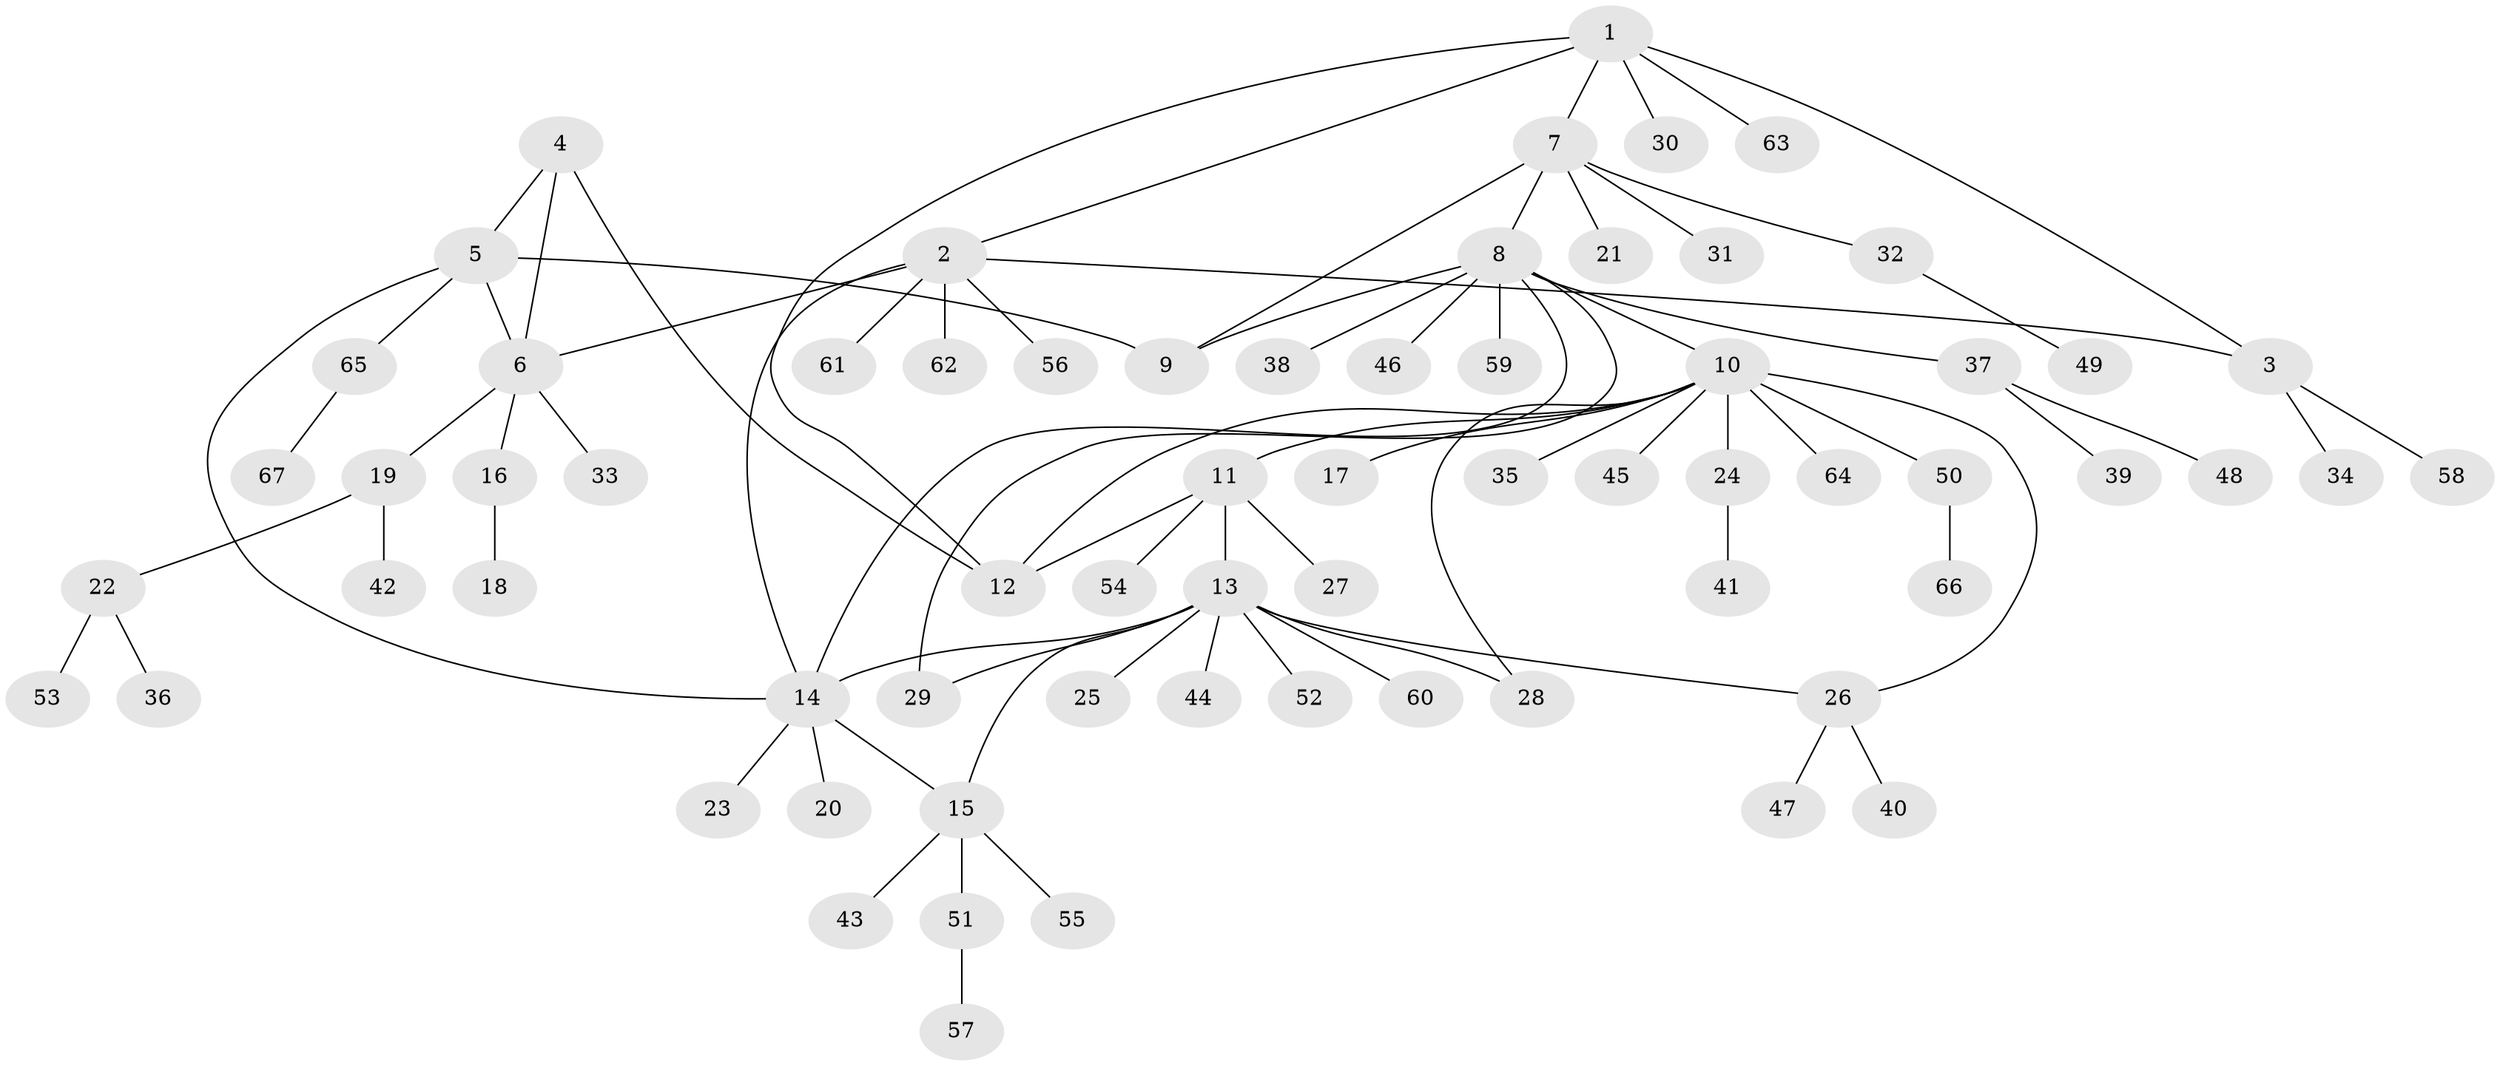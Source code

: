 // coarse degree distribution, {9: 0.038461538461538464, 4: 0.038461538461538464, 5: 0.038461538461538464, 6: 0.07692307692307693, 7: 0.07692307692307693, 2: 0.11538461538461539, 1: 0.6153846153846154}
// Generated by graph-tools (version 1.1) at 2025/19/03/04/25 18:19:42]
// undirected, 67 vertices, 80 edges
graph export_dot {
graph [start="1"]
  node [color=gray90,style=filled];
  1;
  2;
  3;
  4;
  5;
  6;
  7;
  8;
  9;
  10;
  11;
  12;
  13;
  14;
  15;
  16;
  17;
  18;
  19;
  20;
  21;
  22;
  23;
  24;
  25;
  26;
  27;
  28;
  29;
  30;
  31;
  32;
  33;
  34;
  35;
  36;
  37;
  38;
  39;
  40;
  41;
  42;
  43;
  44;
  45;
  46;
  47;
  48;
  49;
  50;
  51;
  52;
  53;
  54;
  55;
  56;
  57;
  58;
  59;
  60;
  61;
  62;
  63;
  64;
  65;
  66;
  67;
  1 -- 2;
  1 -- 3;
  1 -- 7;
  1 -- 12;
  1 -- 30;
  1 -- 63;
  2 -- 3;
  2 -- 6;
  2 -- 14;
  2 -- 56;
  2 -- 61;
  2 -- 62;
  3 -- 34;
  3 -- 58;
  4 -- 5;
  4 -- 6;
  4 -- 12;
  5 -- 6;
  5 -- 9;
  5 -- 14;
  5 -- 65;
  6 -- 16;
  6 -- 19;
  6 -- 33;
  7 -- 8;
  7 -- 9;
  7 -- 21;
  7 -- 31;
  7 -- 32;
  8 -- 9;
  8 -- 10;
  8 -- 14;
  8 -- 29;
  8 -- 37;
  8 -- 38;
  8 -- 46;
  8 -- 59;
  10 -- 11;
  10 -- 12;
  10 -- 17;
  10 -- 24;
  10 -- 26;
  10 -- 28;
  10 -- 35;
  10 -- 45;
  10 -- 50;
  10 -- 64;
  11 -- 12;
  11 -- 13;
  11 -- 27;
  11 -- 54;
  13 -- 14;
  13 -- 15;
  13 -- 25;
  13 -- 26;
  13 -- 28;
  13 -- 29;
  13 -- 44;
  13 -- 52;
  13 -- 60;
  14 -- 15;
  14 -- 20;
  14 -- 23;
  15 -- 43;
  15 -- 51;
  15 -- 55;
  16 -- 18;
  19 -- 22;
  19 -- 42;
  22 -- 36;
  22 -- 53;
  24 -- 41;
  26 -- 40;
  26 -- 47;
  32 -- 49;
  37 -- 39;
  37 -- 48;
  50 -- 66;
  51 -- 57;
  65 -- 67;
}
